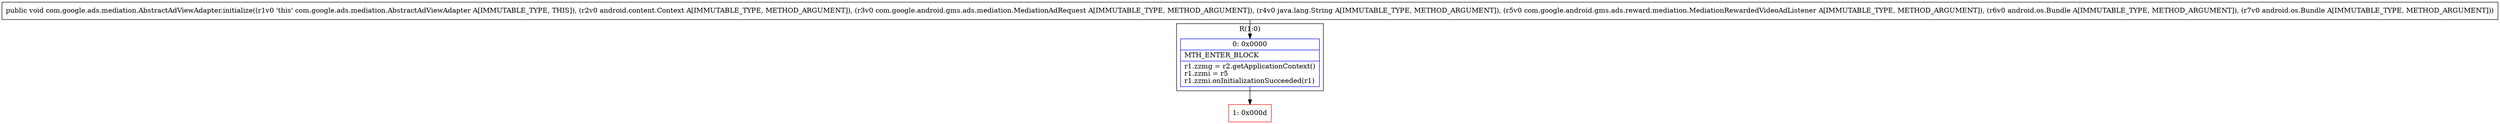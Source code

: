 digraph "CFG forcom.google.ads.mediation.AbstractAdViewAdapter.initialize(Landroid\/content\/Context;Lcom\/google\/android\/gms\/ads\/mediation\/MediationAdRequest;Ljava\/lang\/String;Lcom\/google\/android\/gms\/ads\/reward\/mediation\/MediationRewardedVideoAdListener;Landroid\/os\/Bundle;Landroid\/os\/Bundle;)V" {
subgraph cluster_Region_2062856356 {
label = "R(1:0)";
node [shape=record,color=blue];
Node_0 [shape=record,label="{0\:\ 0x0000|MTH_ENTER_BLOCK\l|r1.zzmg = r2.getApplicationContext()\lr1.zzmi = r5\lr1.zzmi.onInitializationSucceeded(r1)\l}"];
}
Node_1 [shape=record,color=red,label="{1\:\ 0x000d}"];
MethodNode[shape=record,label="{public void com.google.ads.mediation.AbstractAdViewAdapter.initialize((r1v0 'this' com.google.ads.mediation.AbstractAdViewAdapter A[IMMUTABLE_TYPE, THIS]), (r2v0 android.content.Context A[IMMUTABLE_TYPE, METHOD_ARGUMENT]), (r3v0 com.google.android.gms.ads.mediation.MediationAdRequest A[IMMUTABLE_TYPE, METHOD_ARGUMENT]), (r4v0 java.lang.String A[IMMUTABLE_TYPE, METHOD_ARGUMENT]), (r5v0 com.google.android.gms.ads.reward.mediation.MediationRewardedVideoAdListener A[IMMUTABLE_TYPE, METHOD_ARGUMENT]), (r6v0 android.os.Bundle A[IMMUTABLE_TYPE, METHOD_ARGUMENT]), (r7v0 android.os.Bundle A[IMMUTABLE_TYPE, METHOD_ARGUMENT])) }"];
MethodNode -> Node_0;
Node_0 -> Node_1;
}

